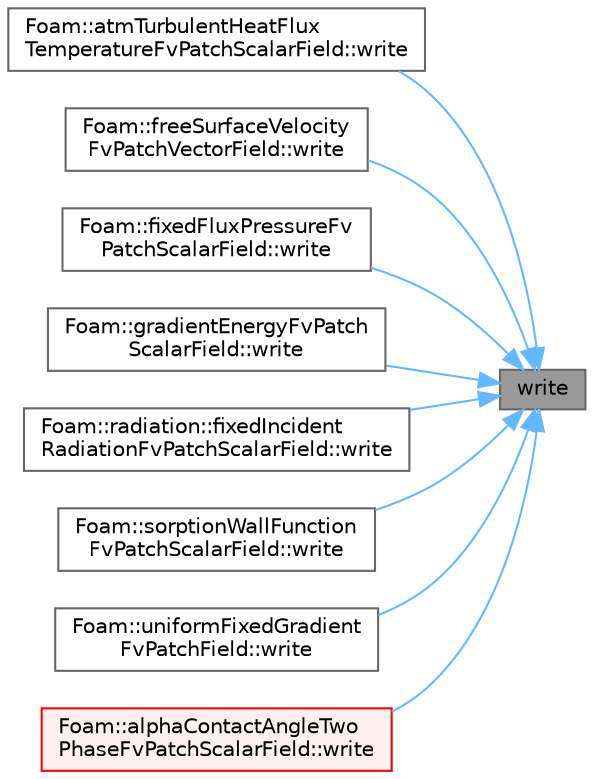 digraph "write"
{
 // LATEX_PDF_SIZE
  bgcolor="transparent";
  edge [fontname=Helvetica,fontsize=10,labelfontname=Helvetica,labelfontsize=10];
  node [fontname=Helvetica,fontsize=10,shape=box,height=0.2,width=0.4];
  rankdir="RL";
  Node1 [id="Node000001",label="write",height=0.2,width=0.4,color="gray40", fillcolor="grey60", style="filled", fontcolor="black",tooltip=" "];
  Node1 -> Node2 [id="edge1_Node000001_Node000002",dir="back",color="steelblue1",style="solid",tooltip=" "];
  Node2 [id="Node000002",label="Foam::atmTurbulentHeatFlux\lTemperatureFvPatchScalarField::write",height=0.2,width=0.4,color="grey40", fillcolor="white", style="filled",URL="$classFoam_1_1atmTurbulentHeatFluxTemperatureFvPatchScalarField.html#a293fdfec8bdfbd5c3913ab4c9f3454ff",tooltip=" "];
  Node1 -> Node3 [id="edge2_Node000001_Node000003",dir="back",color="steelblue1",style="solid",tooltip=" "];
  Node3 [id="Node000003",label="Foam::freeSurfaceVelocity\lFvPatchVectorField::write",height=0.2,width=0.4,color="grey40", fillcolor="white", style="filled",URL="$classFoam_1_1freeSurfaceVelocityFvPatchVectorField.html#a293fdfec8bdfbd5c3913ab4c9f3454ff",tooltip=" "];
  Node1 -> Node4 [id="edge3_Node000001_Node000004",dir="back",color="steelblue1",style="solid",tooltip=" "];
  Node4 [id="Node000004",label="Foam::fixedFluxPressureFv\lPatchScalarField::write",height=0.2,width=0.4,color="grey40", fillcolor="white", style="filled",URL="$classFoam_1_1fixedFluxPressureFvPatchScalarField.html#a293fdfec8bdfbd5c3913ab4c9f3454ff",tooltip=" "];
  Node1 -> Node5 [id="edge4_Node000001_Node000005",dir="back",color="steelblue1",style="solid",tooltip=" "];
  Node5 [id="Node000005",label="Foam::gradientEnergyFvPatch\lScalarField::write",height=0.2,width=0.4,color="grey40", fillcolor="white", style="filled",URL="$classFoam_1_1gradientEnergyFvPatchScalarField.html#a293fdfec8bdfbd5c3913ab4c9f3454ff",tooltip=" "];
  Node1 -> Node6 [id="edge5_Node000001_Node000006",dir="back",color="steelblue1",style="solid",tooltip=" "];
  Node6 [id="Node000006",label="Foam::radiation::fixedIncident\lRadiationFvPatchScalarField::write",height=0.2,width=0.4,color="grey40", fillcolor="white", style="filled",URL="$classFoam_1_1radiation_1_1fixedIncidentRadiationFvPatchScalarField.html#a293fdfec8bdfbd5c3913ab4c9f3454ff",tooltip=" "];
  Node1 -> Node7 [id="edge6_Node000001_Node000007",dir="back",color="steelblue1",style="solid",tooltip=" "];
  Node7 [id="Node000007",label="Foam::sorptionWallFunction\lFvPatchScalarField::write",height=0.2,width=0.4,color="grey40", fillcolor="white", style="filled",URL="$classFoam_1_1sorptionWallFunctionFvPatchScalarField.html#a293fdfec8bdfbd5c3913ab4c9f3454ff",tooltip=" "];
  Node1 -> Node8 [id="edge7_Node000001_Node000008",dir="back",color="steelblue1",style="solid",tooltip=" "];
  Node8 [id="Node000008",label="Foam::uniformFixedGradient\lFvPatchField::write",height=0.2,width=0.4,color="grey40", fillcolor="white", style="filled",URL="$classFoam_1_1uniformFixedGradientFvPatchField.html#a78cec3e4ecac4a89a3ad8d38f2ad21f5",tooltip=" "];
  Node1 -> Node9 [id="edge8_Node000001_Node000009",dir="back",color="steelblue1",style="solid",tooltip=" "];
  Node9 [id="Node000009",label="Foam::alphaContactAngleTwo\lPhaseFvPatchScalarField::write",height=0.2,width=0.4,color="red", fillcolor="#FFF0F0", style="filled",URL="$classFoam_1_1alphaContactAngleTwoPhaseFvPatchScalarField.html#a78cec3e4ecac4a89a3ad8d38f2ad21f5",tooltip=" "];
}
